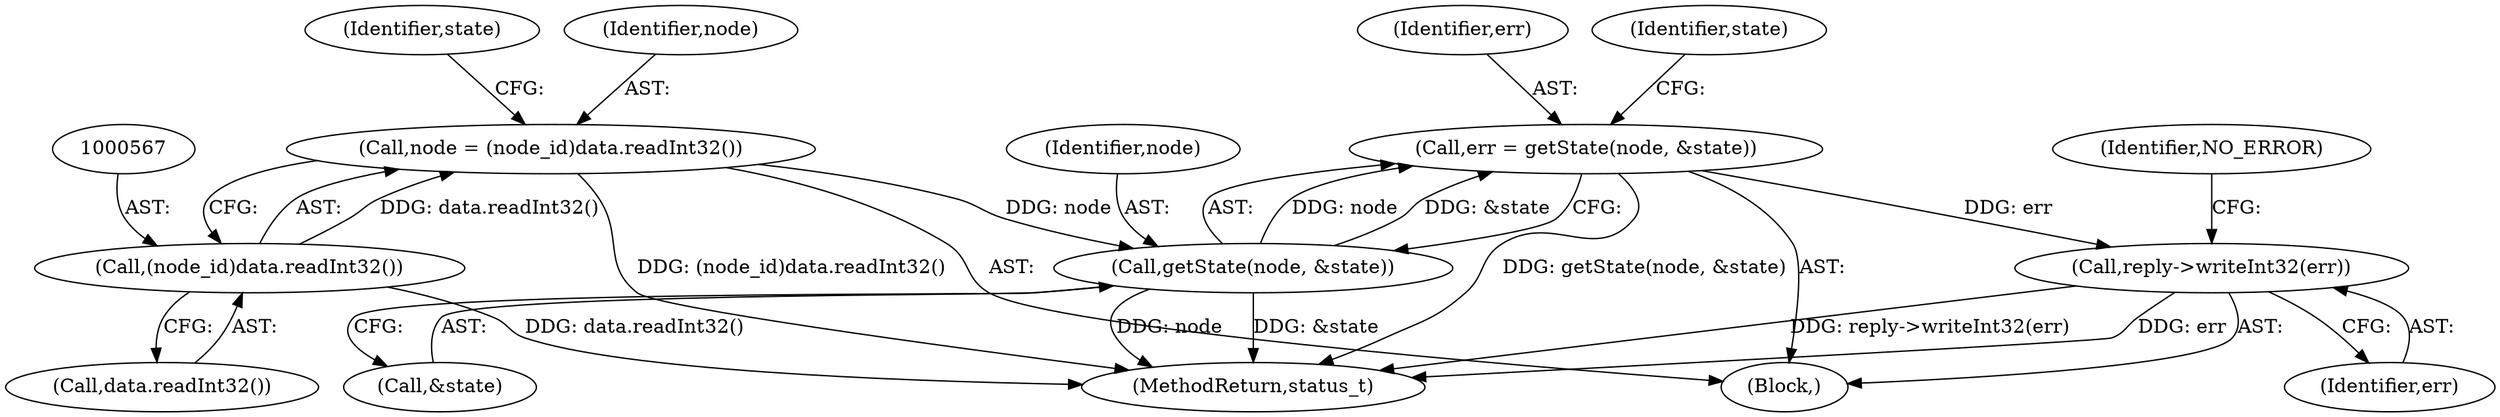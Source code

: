 digraph "0_Android_db829699d3293f254a7387894303451a91278986@API" {
"1000582" [label="(Call,reply->writeInt32(err))"];
"1000574" [label="(Call,err = getState(node, &state))"];
"1000576" [label="(Call,getState(node, &state))"];
"1000564" [label="(Call,node = (node_id)data.readInt32())"];
"1000566" [label="(Call,(node_id)data.readInt32())"];
"1001364" [label="(MethodReturn,status_t)"];
"1000576" [label="(Call,getState(node, &state))"];
"1000571" [label="(Identifier,state)"];
"1000574" [label="(Call,err = getState(node, &state))"];
"1000575" [label="(Identifier,err)"];
"1000581" [label="(Identifier,state)"];
"1000585" [label="(Identifier,NO_ERROR)"];
"1000565" [label="(Identifier,node)"];
"1000558" [label="(Block,)"];
"1000578" [label="(Call,&state)"];
"1000577" [label="(Identifier,node)"];
"1000564" [label="(Call,node = (node_id)data.readInt32())"];
"1000568" [label="(Call,data.readInt32())"];
"1000566" [label="(Call,(node_id)data.readInt32())"];
"1000583" [label="(Identifier,err)"];
"1000582" [label="(Call,reply->writeInt32(err))"];
"1000582" -> "1000558"  [label="AST: "];
"1000582" -> "1000583"  [label="CFG: "];
"1000583" -> "1000582"  [label="AST: "];
"1000585" -> "1000582"  [label="CFG: "];
"1000582" -> "1001364"  [label="DDG: err"];
"1000582" -> "1001364"  [label="DDG: reply->writeInt32(err)"];
"1000574" -> "1000582"  [label="DDG: err"];
"1000574" -> "1000558"  [label="AST: "];
"1000574" -> "1000576"  [label="CFG: "];
"1000575" -> "1000574"  [label="AST: "];
"1000576" -> "1000574"  [label="AST: "];
"1000581" -> "1000574"  [label="CFG: "];
"1000574" -> "1001364"  [label="DDG: getState(node, &state)"];
"1000576" -> "1000574"  [label="DDG: node"];
"1000576" -> "1000574"  [label="DDG: &state"];
"1000576" -> "1000578"  [label="CFG: "];
"1000577" -> "1000576"  [label="AST: "];
"1000578" -> "1000576"  [label="AST: "];
"1000576" -> "1001364"  [label="DDG: node"];
"1000576" -> "1001364"  [label="DDG: &state"];
"1000564" -> "1000576"  [label="DDG: node"];
"1000564" -> "1000558"  [label="AST: "];
"1000564" -> "1000566"  [label="CFG: "];
"1000565" -> "1000564"  [label="AST: "];
"1000566" -> "1000564"  [label="AST: "];
"1000571" -> "1000564"  [label="CFG: "];
"1000564" -> "1001364"  [label="DDG: (node_id)data.readInt32()"];
"1000566" -> "1000564"  [label="DDG: data.readInt32()"];
"1000566" -> "1000568"  [label="CFG: "];
"1000567" -> "1000566"  [label="AST: "];
"1000568" -> "1000566"  [label="AST: "];
"1000566" -> "1001364"  [label="DDG: data.readInt32()"];
}
